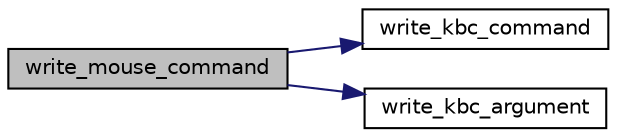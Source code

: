 digraph "write_mouse_command"
{
 // INTERACTIVE_SVG=YES
 // LATEX_PDF_SIZE
  bgcolor="transparent";
  edge [fontname="Helvetica",fontsize="10",labelfontname="Helvetica",labelfontsize="10"];
  node [fontname="Helvetica",fontsize="10",shape=record];
  rankdir="LR";
  Node35 [label="write_mouse_command",height=0.2,width=0.4,color="black", fillcolor="grey75", style="filled", fontcolor="black",tooltip="makes a mouse kernel call"];
  Node35 -> Node36 [color="midnightblue",fontsize="10",style="solid",fontname="Helvetica"];
  Node36 [label="write_kbc_command",height=0.2,width=0.4,color="black",URL="$group__mouse.html#gac193b39c229dcec39b0d82bb9f242574",tooltip="makes a kbd kernel call"];
  Node35 -> Node37 [color="midnightblue",fontsize="10",style="solid",fontname="Helvetica"];
  Node37 [label="write_kbc_argument",height=0.2,width=0.4,color="black",URL="$group__mouse.html#gaa581647856759c0789e39e87beb056c0",tooltip=" "];
}
